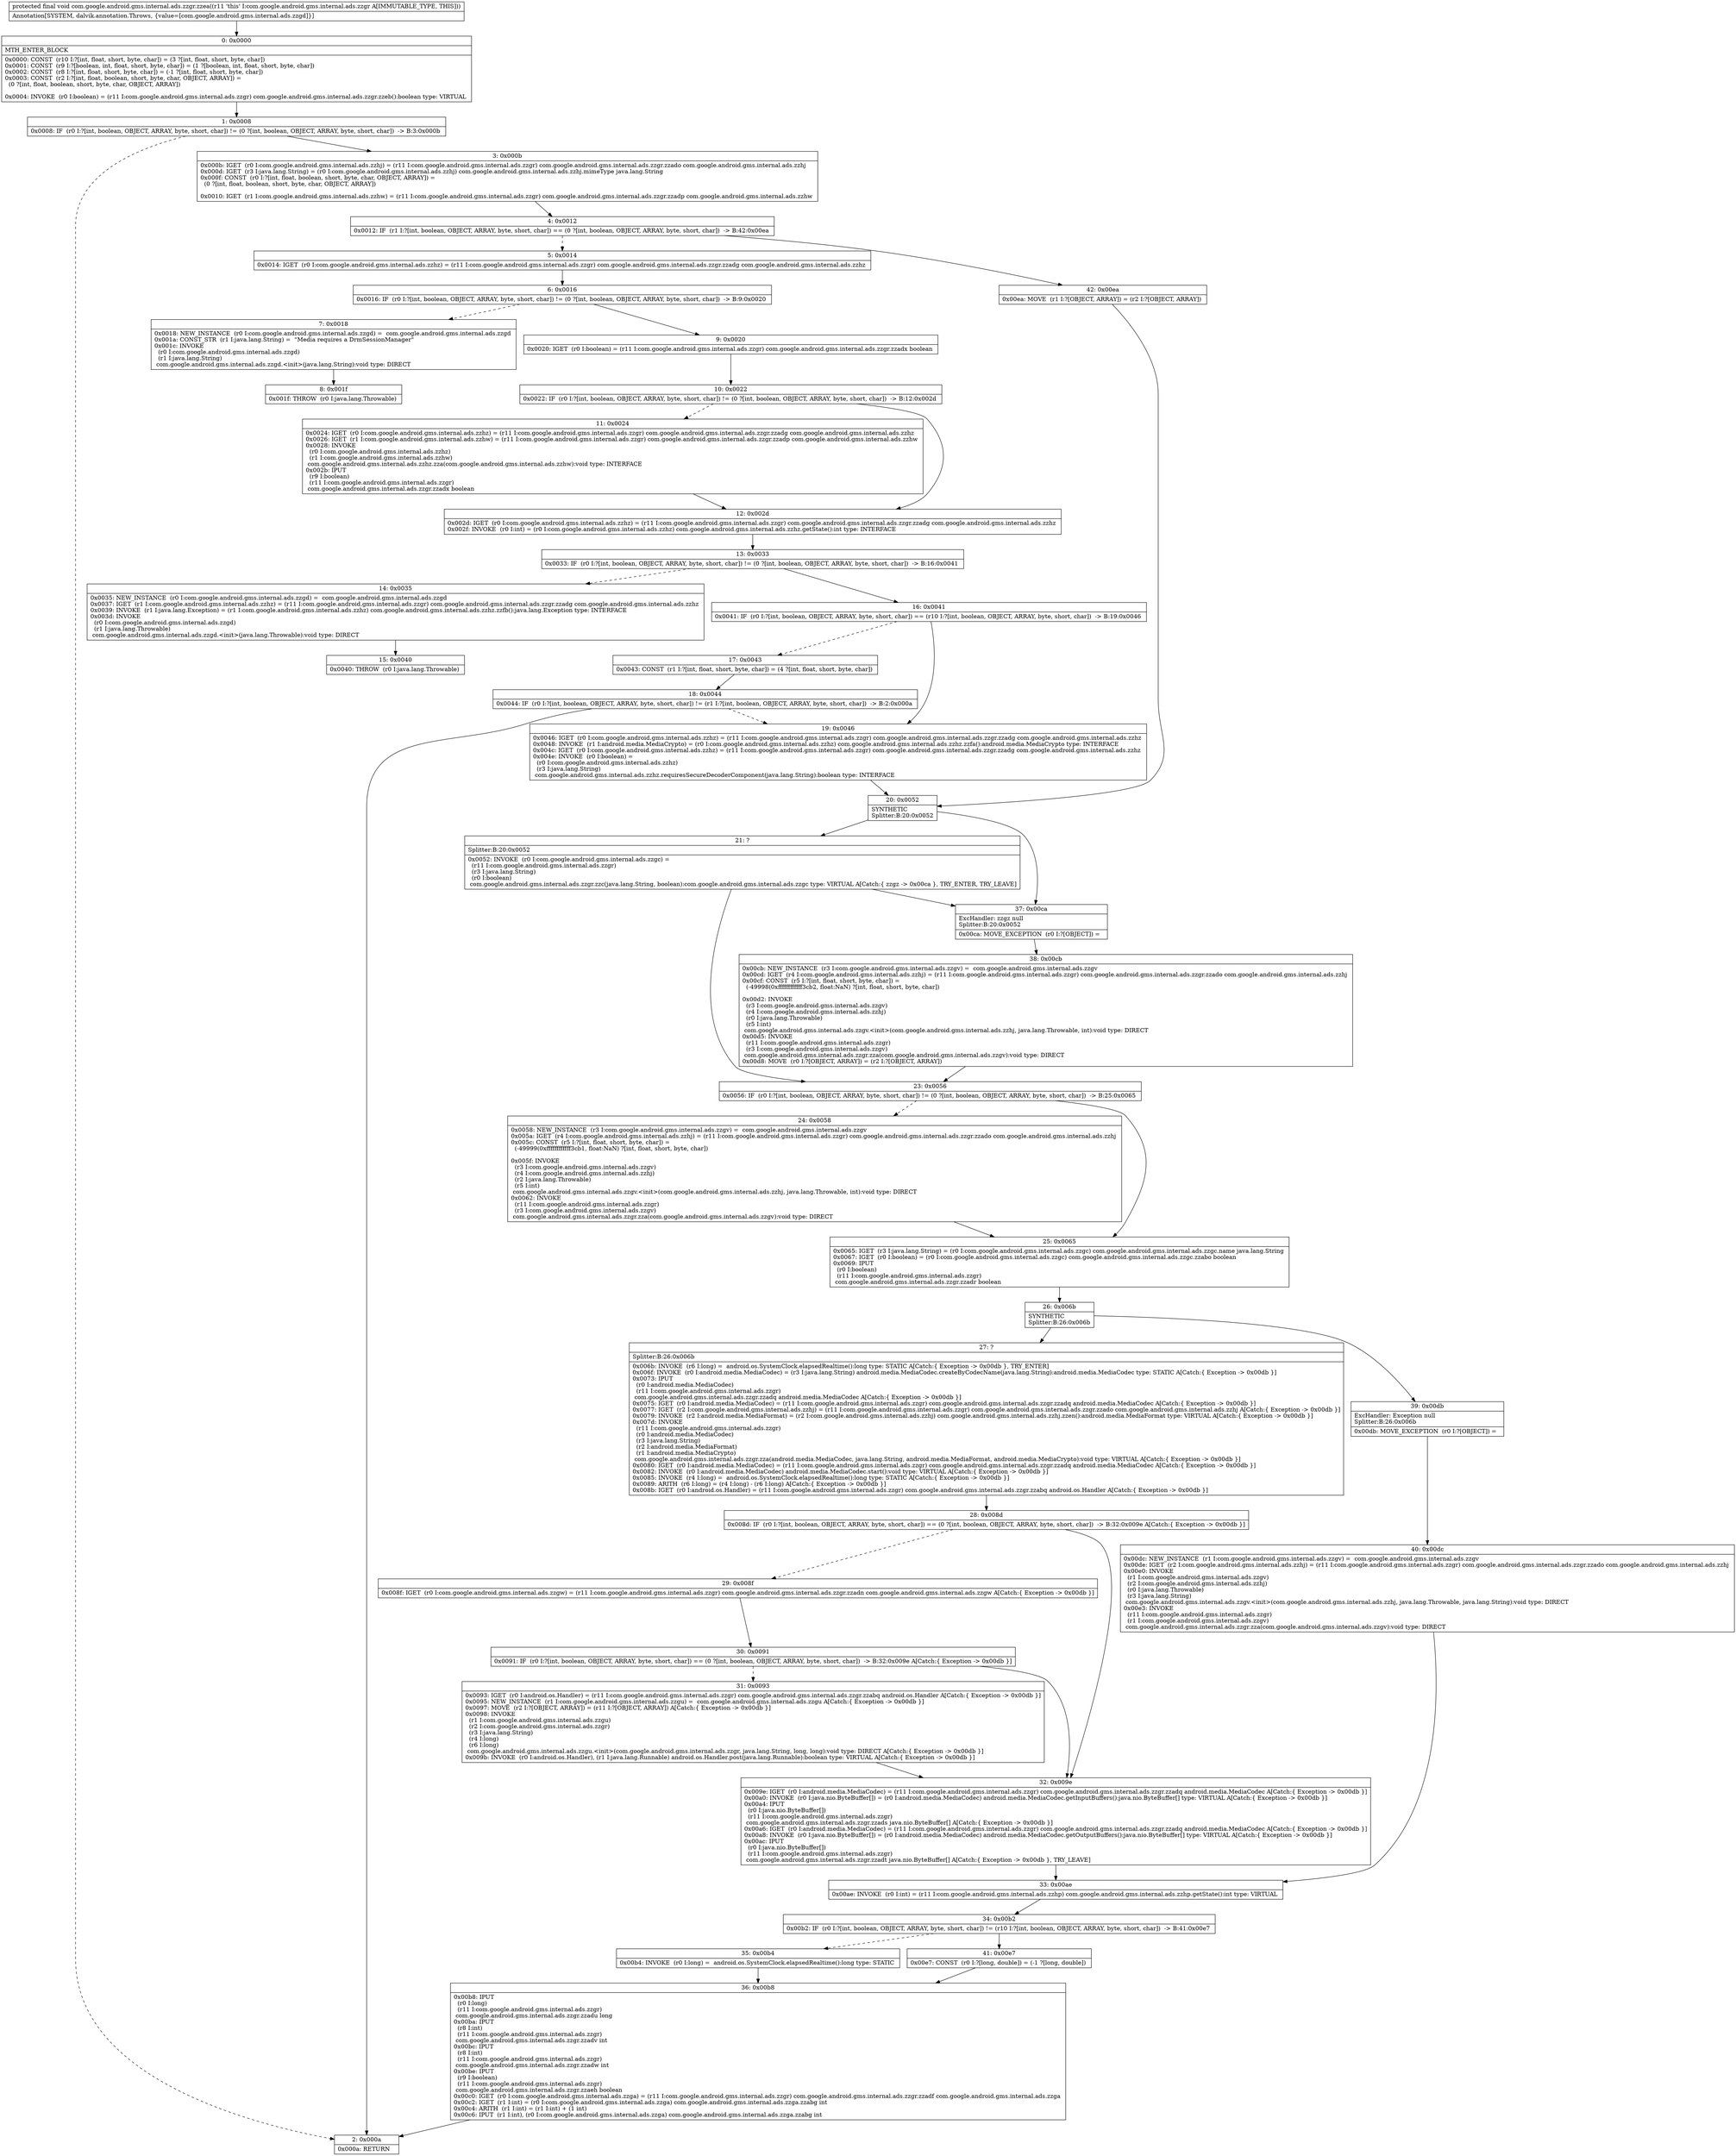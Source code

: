 digraph "CFG forcom.google.android.gms.internal.ads.zzgr.zzea()V" {
Node_0 [shape=record,label="{0\:\ 0x0000|MTH_ENTER_BLOCK\l|0x0000: CONST  (r10 I:?[int, float, short, byte, char]) = (3 ?[int, float, short, byte, char]) \l0x0001: CONST  (r9 I:?[boolean, int, float, short, byte, char]) = (1 ?[boolean, int, float, short, byte, char]) \l0x0002: CONST  (r8 I:?[int, float, short, byte, char]) = (\-1 ?[int, float, short, byte, char]) \l0x0003: CONST  (r2 I:?[int, float, boolean, short, byte, char, OBJECT, ARRAY]) = \l  (0 ?[int, float, boolean, short, byte, char, OBJECT, ARRAY])\l \l0x0004: INVOKE  (r0 I:boolean) = (r11 I:com.google.android.gms.internal.ads.zzgr) com.google.android.gms.internal.ads.zzgr.zzeb():boolean type: VIRTUAL \l}"];
Node_1 [shape=record,label="{1\:\ 0x0008|0x0008: IF  (r0 I:?[int, boolean, OBJECT, ARRAY, byte, short, char]) != (0 ?[int, boolean, OBJECT, ARRAY, byte, short, char])  \-\> B:3:0x000b \l}"];
Node_2 [shape=record,label="{2\:\ 0x000a|0x000a: RETURN   \l}"];
Node_3 [shape=record,label="{3\:\ 0x000b|0x000b: IGET  (r0 I:com.google.android.gms.internal.ads.zzhj) = (r11 I:com.google.android.gms.internal.ads.zzgr) com.google.android.gms.internal.ads.zzgr.zzado com.google.android.gms.internal.ads.zzhj \l0x000d: IGET  (r3 I:java.lang.String) = (r0 I:com.google.android.gms.internal.ads.zzhj) com.google.android.gms.internal.ads.zzhj.mimeType java.lang.String \l0x000f: CONST  (r0 I:?[int, float, boolean, short, byte, char, OBJECT, ARRAY]) = \l  (0 ?[int, float, boolean, short, byte, char, OBJECT, ARRAY])\l \l0x0010: IGET  (r1 I:com.google.android.gms.internal.ads.zzhw) = (r11 I:com.google.android.gms.internal.ads.zzgr) com.google.android.gms.internal.ads.zzgr.zzadp com.google.android.gms.internal.ads.zzhw \l}"];
Node_4 [shape=record,label="{4\:\ 0x0012|0x0012: IF  (r1 I:?[int, boolean, OBJECT, ARRAY, byte, short, char]) == (0 ?[int, boolean, OBJECT, ARRAY, byte, short, char])  \-\> B:42:0x00ea \l}"];
Node_5 [shape=record,label="{5\:\ 0x0014|0x0014: IGET  (r0 I:com.google.android.gms.internal.ads.zzhz) = (r11 I:com.google.android.gms.internal.ads.zzgr) com.google.android.gms.internal.ads.zzgr.zzadg com.google.android.gms.internal.ads.zzhz \l}"];
Node_6 [shape=record,label="{6\:\ 0x0016|0x0016: IF  (r0 I:?[int, boolean, OBJECT, ARRAY, byte, short, char]) != (0 ?[int, boolean, OBJECT, ARRAY, byte, short, char])  \-\> B:9:0x0020 \l}"];
Node_7 [shape=record,label="{7\:\ 0x0018|0x0018: NEW_INSTANCE  (r0 I:com.google.android.gms.internal.ads.zzgd) =  com.google.android.gms.internal.ads.zzgd \l0x001a: CONST_STR  (r1 I:java.lang.String) =  \"Media requires a DrmSessionManager\" \l0x001c: INVOKE  \l  (r0 I:com.google.android.gms.internal.ads.zzgd)\l  (r1 I:java.lang.String)\l com.google.android.gms.internal.ads.zzgd.\<init\>(java.lang.String):void type: DIRECT \l}"];
Node_8 [shape=record,label="{8\:\ 0x001f|0x001f: THROW  (r0 I:java.lang.Throwable) \l}"];
Node_9 [shape=record,label="{9\:\ 0x0020|0x0020: IGET  (r0 I:boolean) = (r11 I:com.google.android.gms.internal.ads.zzgr) com.google.android.gms.internal.ads.zzgr.zzadx boolean \l}"];
Node_10 [shape=record,label="{10\:\ 0x0022|0x0022: IF  (r0 I:?[int, boolean, OBJECT, ARRAY, byte, short, char]) != (0 ?[int, boolean, OBJECT, ARRAY, byte, short, char])  \-\> B:12:0x002d \l}"];
Node_11 [shape=record,label="{11\:\ 0x0024|0x0024: IGET  (r0 I:com.google.android.gms.internal.ads.zzhz) = (r11 I:com.google.android.gms.internal.ads.zzgr) com.google.android.gms.internal.ads.zzgr.zzadg com.google.android.gms.internal.ads.zzhz \l0x0026: IGET  (r1 I:com.google.android.gms.internal.ads.zzhw) = (r11 I:com.google.android.gms.internal.ads.zzgr) com.google.android.gms.internal.ads.zzgr.zzadp com.google.android.gms.internal.ads.zzhw \l0x0028: INVOKE  \l  (r0 I:com.google.android.gms.internal.ads.zzhz)\l  (r1 I:com.google.android.gms.internal.ads.zzhw)\l com.google.android.gms.internal.ads.zzhz.zza(com.google.android.gms.internal.ads.zzhw):void type: INTERFACE \l0x002b: IPUT  \l  (r9 I:boolean)\l  (r11 I:com.google.android.gms.internal.ads.zzgr)\l com.google.android.gms.internal.ads.zzgr.zzadx boolean \l}"];
Node_12 [shape=record,label="{12\:\ 0x002d|0x002d: IGET  (r0 I:com.google.android.gms.internal.ads.zzhz) = (r11 I:com.google.android.gms.internal.ads.zzgr) com.google.android.gms.internal.ads.zzgr.zzadg com.google.android.gms.internal.ads.zzhz \l0x002f: INVOKE  (r0 I:int) = (r0 I:com.google.android.gms.internal.ads.zzhz) com.google.android.gms.internal.ads.zzhz.getState():int type: INTERFACE \l}"];
Node_13 [shape=record,label="{13\:\ 0x0033|0x0033: IF  (r0 I:?[int, boolean, OBJECT, ARRAY, byte, short, char]) != (0 ?[int, boolean, OBJECT, ARRAY, byte, short, char])  \-\> B:16:0x0041 \l}"];
Node_14 [shape=record,label="{14\:\ 0x0035|0x0035: NEW_INSTANCE  (r0 I:com.google.android.gms.internal.ads.zzgd) =  com.google.android.gms.internal.ads.zzgd \l0x0037: IGET  (r1 I:com.google.android.gms.internal.ads.zzhz) = (r11 I:com.google.android.gms.internal.ads.zzgr) com.google.android.gms.internal.ads.zzgr.zzadg com.google.android.gms.internal.ads.zzhz \l0x0039: INVOKE  (r1 I:java.lang.Exception) = (r1 I:com.google.android.gms.internal.ads.zzhz) com.google.android.gms.internal.ads.zzhz.zzfb():java.lang.Exception type: INTERFACE \l0x003d: INVOKE  \l  (r0 I:com.google.android.gms.internal.ads.zzgd)\l  (r1 I:java.lang.Throwable)\l com.google.android.gms.internal.ads.zzgd.\<init\>(java.lang.Throwable):void type: DIRECT \l}"];
Node_15 [shape=record,label="{15\:\ 0x0040|0x0040: THROW  (r0 I:java.lang.Throwable) \l}"];
Node_16 [shape=record,label="{16\:\ 0x0041|0x0041: IF  (r0 I:?[int, boolean, OBJECT, ARRAY, byte, short, char]) == (r10 I:?[int, boolean, OBJECT, ARRAY, byte, short, char])  \-\> B:19:0x0046 \l}"];
Node_17 [shape=record,label="{17\:\ 0x0043|0x0043: CONST  (r1 I:?[int, float, short, byte, char]) = (4 ?[int, float, short, byte, char]) \l}"];
Node_18 [shape=record,label="{18\:\ 0x0044|0x0044: IF  (r0 I:?[int, boolean, OBJECT, ARRAY, byte, short, char]) != (r1 I:?[int, boolean, OBJECT, ARRAY, byte, short, char])  \-\> B:2:0x000a \l}"];
Node_19 [shape=record,label="{19\:\ 0x0046|0x0046: IGET  (r0 I:com.google.android.gms.internal.ads.zzhz) = (r11 I:com.google.android.gms.internal.ads.zzgr) com.google.android.gms.internal.ads.zzgr.zzadg com.google.android.gms.internal.ads.zzhz \l0x0048: INVOKE  (r1 I:android.media.MediaCrypto) = (r0 I:com.google.android.gms.internal.ads.zzhz) com.google.android.gms.internal.ads.zzhz.zzfa():android.media.MediaCrypto type: INTERFACE \l0x004c: IGET  (r0 I:com.google.android.gms.internal.ads.zzhz) = (r11 I:com.google.android.gms.internal.ads.zzgr) com.google.android.gms.internal.ads.zzgr.zzadg com.google.android.gms.internal.ads.zzhz \l0x004e: INVOKE  (r0 I:boolean) = \l  (r0 I:com.google.android.gms.internal.ads.zzhz)\l  (r3 I:java.lang.String)\l com.google.android.gms.internal.ads.zzhz.requiresSecureDecoderComponent(java.lang.String):boolean type: INTERFACE \l}"];
Node_20 [shape=record,label="{20\:\ 0x0052|SYNTHETIC\lSplitter:B:20:0x0052\l}"];
Node_21 [shape=record,label="{21\:\ ?|Splitter:B:20:0x0052\l|0x0052: INVOKE  (r0 I:com.google.android.gms.internal.ads.zzgc) = \l  (r11 I:com.google.android.gms.internal.ads.zzgr)\l  (r3 I:java.lang.String)\l  (r0 I:boolean)\l com.google.android.gms.internal.ads.zzgr.zzc(java.lang.String, boolean):com.google.android.gms.internal.ads.zzgc type: VIRTUAL A[Catch:\{ zzgz \-\> 0x00ca \}, TRY_ENTER, TRY_LEAVE]\l}"];
Node_23 [shape=record,label="{23\:\ 0x0056|0x0056: IF  (r0 I:?[int, boolean, OBJECT, ARRAY, byte, short, char]) != (0 ?[int, boolean, OBJECT, ARRAY, byte, short, char])  \-\> B:25:0x0065 \l}"];
Node_24 [shape=record,label="{24\:\ 0x0058|0x0058: NEW_INSTANCE  (r3 I:com.google.android.gms.internal.ads.zzgv) =  com.google.android.gms.internal.ads.zzgv \l0x005a: IGET  (r4 I:com.google.android.gms.internal.ads.zzhj) = (r11 I:com.google.android.gms.internal.ads.zzgr) com.google.android.gms.internal.ads.zzgr.zzado com.google.android.gms.internal.ads.zzhj \l0x005c: CONST  (r5 I:?[int, float, short, byte, char]) = \l  (\-49999(0xffffffffffff3cb1, float:NaN) ?[int, float, short, byte, char])\l \l0x005f: INVOKE  \l  (r3 I:com.google.android.gms.internal.ads.zzgv)\l  (r4 I:com.google.android.gms.internal.ads.zzhj)\l  (r2 I:java.lang.Throwable)\l  (r5 I:int)\l com.google.android.gms.internal.ads.zzgv.\<init\>(com.google.android.gms.internal.ads.zzhj, java.lang.Throwable, int):void type: DIRECT \l0x0062: INVOKE  \l  (r11 I:com.google.android.gms.internal.ads.zzgr)\l  (r3 I:com.google.android.gms.internal.ads.zzgv)\l com.google.android.gms.internal.ads.zzgr.zza(com.google.android.gms.internal.ads.zzgv):void type: DIRECT \l}"];
Node_25 [shape=record,label="{25\:\ 0x0065|0x0065: IGET  (r3 I:java.lang.String) = (r0 I:com.google.android.gms.internal.ads.zzgc) com.google.android.gms.internal.ads.zzgc.name java.lang.String \l0x0067: IGET  (r0 I:boolean) = (r0 I:com.google.android.gms.internal.ads.zzgc) com.google.android.gms.internal.ads.zzgc.zzabo boolean \l0x0069: IPUT  \l  (r0 I:boolean)\l  (r11 I:com.google.android.gms.internal.ads.zzgr)\l com.google.android.gms.internal.ads.zzgr.zzadr boolean \l}"];
Node_26 [shape=record,label="{26\:\ 0x006b|SYNTHETIC\lSplitter:B:26:0x006b\l}"];
Node_27 [shape=record,label="{27\:\ ?|Splitter:B:26:0x006b\l|0x006b: INVOKE  (r6 I:long) =  android.os.SystemClock.elapsedRealtime():long type: STATIC A[Catch:\{ Exception \-\> 0x00db \}, TRY_ENTER]\l0x006f: INVOKE  (r0 I:android.media.MediaCodec) = (r3 I:java.lang.String) android.media.MediaCodec.createByCodecName(java.lang.String):android.media.MediaCodec type: STATIC A[Catch:\{ Exception \-\> 0x00db \}]\l0x0073: IPUT  \l  (r0 I:android.media.MediaCodec)\l  (r11 I:com.google.android.gms.internal.ads.zzgr)\l com.google.android.gms.internal.ads.zzgr.zzadq android.media.MediaCodec A[Catch:\{ Exception \-\> 0x00db \}]\l0x0075: IGET  (r0 I:android.media.MediaCodec) = (r11 I:com.google.android.gms.internal.ads.zzgr) com.google.android.gms.internal.ads.zzgr.zzadq android.media.MediaCodec A[Catch:\{ Exception \-\> 0x00db \}]\l0x0077: IGET  (r2 I:com.google.android.gms.internal.ads.zzhj) = (r11 I:com.google.android.gms.internal.ads.zzgr) com.google.android.gms.internal.ads.zzgr.zzado com.google.android.gms.internal.ads.zzhj A[Catch:\{ Exception \-\> 0x00db \}]\l0x0079: INVOKE  (r2 I:android.media.MediaFormat) = (r2 I:com.google.android.gms.internal.ads.zzhj) com.google.android.gms.internal.ads.zzhj.zzen():android.media.MediaFormat type: VIRTUAL A[Catch:\{ Exception \-\> 0x00db \}]\l0x007d: INVOKE  \l  (r11 I:com.google.android.gms.internal.ads.zzgr)\l  (r0 I:android.media.MediaCodec)\l  (r3 I:java.lang.String)\l  (r2 I:android.media.MediaFormat)\l  (r1 I:android.media.MediaCrypto)\l com.google.android.gms.internal.ads.zzgr.zza(android.media.MediaCodec, java.lang.String, android.media.MediaFormat, android.media.MediaCrypto):void type: VIRTUAL A[Catch:\{ Exception \-\> 0x00db \}]\l0x0080: IGET  (r0 I:android.media.MediaCodec) = (r11 I:com.google.android.gms.internal.ads.zzgr) com.google.android.gms.internal.ads.zzgr.zzadq android.media.MediaCodec A[Catch:\{ Exception \-\> 0x00db \}]\l0x0082: INVOKE  (r0 I:android.media.MediaCodec) android.media.MediaCodec.start():void type: VIRTUAL A[Catch:\{ Exception \-\> 0x00db \}]\l0x0085: INVOKE  (r4 I:long) =  android.os.SystemClock.elapsedRealtime():long type: STATIC A[Catch:\{ Exception \-\> 0x00db \}]\l0x0089: ARITH  (r6 I:long) = (r4 I:long) \- (r6 I:long) A[Catch:\{ Exception \-\> 0x00db \}]\l0x008b: IGET  (r0 I:android.os.Handler) = (r11 I:com.google.android.gms.internal.ads.zzgr) com.google.android.gms.internal.ads.zzgr.zzabq android.os.Handler A[Catch:\{ Exception \-\> 0x00db \}]\l}"];
Node_28 [shape=record,label="{28\:\ 0x008d|0x008d: IF  (r0 I:?[int, boolean, OBJECT, ARRAY, byte, short, char]) == (0 ?[int, boolean, OBJECT, ARRAY, byte, short, char])  \-\> B:32:0x009e A[Catch:\{ Exception \-\> 0x00db \}]\l}"];
Node_29 [shape=record,label="{29\:\ 0x008f|0x008f: IGET  (r0 I:com.google.android.gms.internal.ads.zzgw) = (r11 I:com.google.android.gms.internal.ads.zzgr) com.google.android.gms.internal.ads.zzgr.zzadn com.google.android.gms.internal.ads.zzgw A[Catch:\{ Exception \-\> 0x00db \}]\l}"];
Node_30 [shape=record,label="{30\:\ 0x0091|0x0091: IF  (r0 I:?[int, boolean, OBJECT, ARRAY, byte, short, char]) == (0 ?[int, boolean, OBJECT, ARRAY, byte, short, char])  \-\> B:32:0x009e A[Catch:\{ Exception \-\> 0x00db \}]\l}"];
Node_31 [shape=record,label="{31\:\ 0x0093|0x0093: IGET  (r0 I:android.os.Handler) = (r11 I:com.google.android.gms.internal.ads.zzgr) com.google.android.gms.internal.ads.zzgr.zzabq android.os.Handler A[Catch:\{ Exception \-\> 0x00db \}]\l0x0095: NEW_INSTANCE  (r1 I:com.google.android.gms.internal.ads.zzgu) =  com.google.android.gms.internal.ads.zzgu A[Catch:\{ Exception \-\> 0x00db \}]\l0x0097: MOVE  (r2 I:?[OBJECT, ARRAY]) = (r11 I:?[OBJECT, ARRAY]) A[Catch:\{ Exception \-\> 0x00db \}]\l0x0098: INVOKE  \l  (r1 I:com.google.android.gms.internal.ads.zzgu)\l  (r2 I:com.google.android.gms.internal.ads.zzgr)\l  (r3 I:java.lang.String)\l  (r4 I:long)\l  (r6 I:long)\l com.google.android.gms.internal.ads.zzgu.\<init\>(com.google.android.gms.internal.ads.zzgr, java.lang.String, long, long):void type: DIRECT A[Catch:\{ Exception \-\> 0x00db \}]\l0x009b: INVOKE  (r0 I:android.os.Handler), (r1 I:java.lang.Runnable) android.os.Handler.post(java.lang.Runnable):boolean type: VIRTUAL A[Catch:\{ Exception \-\> 0x00db \}]\l}"];
Node_32 [shape=record,label="{32\:\ 0x009e|0x009e: IGET  (r0 I:android.media.MediaCodec) = (r11 I:com.google.android.gms.internal.ads.zzgr) com.google.android.gms.internal.ads.zzgr.zzadq android.media.MediaCodec A[Catch:\{ Exception \-\> 0x00db \}]\l0x00a0: INVOKE  (r0 I:java.nio.ByteBuffer[]) = (r0 I:android.media.MediaCodec) android.media.MediaCodec.getInputBuffers():java.nio.ByteBuffer[] type: VIRTUAL A[Catch:\{ Exception \-\> 0x00db \}]\l0x00a4: IPUT  \l  (r0 I:java.nio.ByteBuffer[])\l  (r11 I:com.google.android.gms.internal.ads.zzgr)\l com.google.android.gms.internal.ads.zzgr.zzads java.nio.ByteBuffer[] A[Catch:\{ Exception \-\> 0x00db \}]\l0x00a6: IGET  (r0 I:android.media.MediaCodec) = (r11 I:com.google.android.gms.internal.ads.zzgr) com.google.android.gms.internal.ads.zzgr.zzadq android.media.MediaCodec A[Catch:\{ Exception \-\> 0x00db \}]\l0x00a8: INVOKE  (r0 I:java.nio.ByteBuffer[]) = (r0 I:android.media.MediaCodec) android.media.MediaCodec.getOutputBuffers():java.nio.ByteBuffer[] type: VIRTUAL A[Catch:\{ Exception \-\> 0x00db \}]\l0x00ac: IPUT  \l  (r0 I:java.nio.ByteBuffer[])\l  (r11 I:com.google.android.gms.internal.ads.zzgr)\l com.google.android.gms.internal.ads.zzgr.zzadt java.nio.ByteBuffer[] A[Catch:\{ Exception \-\> 0x00db \}, TRY_LEAVE]\l}"];
Node_33 [shape=record,label="{33\:\ 0x00ae|0x00ae: INVOKE  (r0 I:int) = (r11 I:com.google.android.gms.internal.ads.zzhp) com.google.android.gms.internal.ads.zzhp.getState():int type: VIRTUAL \l}"];
Node_34 [shape=record,label="{34\:\ 0x00b2|0x00b2: IF  (r0 I:?[int, boolean, OBJECT, ARRAY, byte, short, char]) != (r10 I:?[int, boolean, OBJECT, ARRAY, byte, short, char])  \-\> B:41:0x00e7 \l}"];
Node_35 [shape=record,label="{35\:\ 0x00b4|0x00b4: INVOKE  (r0 I:long) =  android.os.SystemClock.elapsedRealtime():long type: STATIC \l}"];
Node_36 [shape=record,label="{36\:\ 0x00b8|0x00b8: IPUT  \l  (r0 I:long)\l  (r11 I:com.google.android.gms.internal.ads.zzgr)\l com.google.android.gms.internal.ads.zzgr.zzadu long \l0x00ba: IPUT  \l  (r8 I:int)\l  (r11 I:com.google.android.gms.internal.ads.zzgr)\l com.google.android.gms.internal.ads.zzgr.zzadv int \l0x00bc: IPUT  \l  (r8 I:int)\l  (r11 I:com.google.android.gms.internal.ads.zzgr)\l com.google.android.gms.internal.ads.zzgr.zzadw int \l0x00be: IPUT  \l  (r9 I:boolean)\l  (r11 I:com.google.android.gms.internal.ads.zzgr)\l com.google.android.gms.internal.ads.zzgr.zzaeh boolean \l0x00c0: IGET  (r0 I:com.google.android.gms.internal.ads.zzga) = (r11 I:com.google.android.gms.internal.ads.zzgr) com.google.android.gms.internal.ads.zzgr.zzadf com.google.android.gms.internal.ads.zzga \l0x00c2: IGET  (r1 I:int) = (r0 I:com.google.android.gms.internal.ads.zzga) com.google.android.gms.internal.ads.zzga.zzabg int \l0x00c4: ARITH  (r1 I:int) = (r1 I:int) + (1 int) \l0x00c6: IPUT  (r1 I:int), (r0 I:com.google.android.gms.internal.ads.zzga) com.google.android.gms.internal.ads.zzga.zzabg int \l}"];
Node_37 [shape=record,label="{37\:\ 0x00ca|ExcHandler: zzgz null\lSplitter:B:20:0x0052\l|0x00ca: MOVE_EXCEPTION  (r0 I:?[OBJECT]) =  \l}"];
Node_38 [shape=record,label="{38\:\ 0x00cb|0x00cb: NEW_INSTANCE  (r3 I:com.google.android.gms.internal.ads.zzgv) =  com.google.android.gms.internal.ads.zzgv \l0x00cd: IGET  (r4 I:com.google.android.gms.internal.ads.zzhj) = (r11 I:com.google.android.gms.internal.ads.zzgr) com.google.android.gms.internal.ads.zzgr.zzado com.google.android.gms.internal.ads.zzhj \l0x00cf: CONST  (r5 I:?[int, float, short, byte, char]) = \l  (\-49998(0xffffffffffff3cb2, float:NaN) ?[int, float, short, byte, char])\l \l0x00d2: INVOKE  \l  (r3 I:com.google.android.gms.internal.ads.zzgv)\l  (r4 I:com.google.android.gms.internal.ads.zzhj)\l  (r0 I:java.lang.Throwable)\l  (r5 I:int)\l com.google.android.gms.internal.ads.zzgv.\<init\>(com.google.android.gms.internal.ads.zzhj, java.lang.Throwable, int):void type: DIRECT \l0x00d5: INVOKE  \l  (r11 I:com.google.android.gms.internal.ads.zzgr)\l  (r3 I:com.google.android.gms.internal.ads.zzgv)\l com.google.android.gms.internal.ads.zzgr.zza(com.google.android.gms.internal.ads.zzgv):void type: DIRECT \l0x00d8: MOVE  (r0 I:?[OBJECT, ARRAY]) = (r2 I:?[OBJECT, ARRAY]) \l}"];
Node_39 [shape=record,label="{39\:\ 0x00db|ExcHandler: Exception null\lSplitter:B:26:0x006b\l|0x00db: MOVE_EXCEPTION  (r0 I:?[OBJECT]) =  \l}"];
Node_40 [shape=record,label="{40\:\ 0x00dc|0x00dc: NEW_INSTANCE  (r1 I:com.google.android.gms.internal.ads.zzgv) =  com.google.android.gms.internal.ads.zzgv \l0x00de: IGET  (r2 I:com.google.android.gms.internal.ads.zzhj) = (r11 I:com.google.android.gms.internal.ads.zzgr) com.google.android.gms.internal.ads.zzgr.zzado com.google.android.gms.internal.ads.zzhj \l0x00e0: INVOKE  \l  (r1 I:com.google.android.gms.internal.ads.zzgv)\l  (r2 I:com.google.android.gms.internal.ads.zzhj)\l  (r0 I:java.lang.Throwable)\l  (r3 I:java.lang.String)\l com.google.android.gms.internal.ads.zzgv.\<init\>(com.google.android.gms.internal.ads.zzhj, java.lang.Throwable, java.lang.String):void type: DIRECT \l0x00e3: INVOKE  \l  (r11 I:com.google.android.gms.internal.ads.zzgr)\l  (r1 I:com.google.android.gms.internal.ads.zzgv)\l com.google.android.gms.internal.ads.zzgr.zza(com.google.android.gms.internal.ads.zzgv):void type: DIRECT \l}"];
Node_41 [shape=record,label="{41\:\ 0x00e7|0x00e7: CONST  (r0 I:?[long, double]) = (\-1 ?[long, double]) \l}"];
Node_42 [shape=record,label="{42\:\ 0x00ea|0x00ea: MOVE  (r1 I:?[OBJECT, ARRAY]) = (r2 I:?[OBJECT, ARRAY]) \l}"];
MethodNode[shape=record,label="{protected final void com.google.android.gms.internal.ads.zzgr.zzea((r11 'this' I:com.google.android.gms.internal.ads.zzgr A[IMMUTABLE_TYPE, THIS]))  | Annotation[SYSTEM, dalvik.annotation.Throws, \{value=[com.google.android.gms.internal.ads.zzgd]\}]\l}"];
MethodNode -> Node_0;
Node_0 -> Node_1;
Node_1 -> Node_2[style=dashed];
Node_1 -> Node_3;
Node_3 -> Node_4;
Node_4 -> Node_5[style=dashed];
Node_4 -> Node_42;
Node_5 -> Node_6;
Node_6 -> Node_7[style=dashed];
Node_6 -> Node_9;
Node_7 -> Node_8;
Node_9 -> Node_10;
Node_10 -> Node_11[style=dashed];
Node_10 -> Node_12;
Node_11 -> Node_12;
Node_12 -> Node_13;
Node_13 -> Node_14[style=dashed];
Node_13 -> Node_16;
Node_14 -> Node_15;
Node_16 -> Node_17[style=dashed];
Node_16 -> Node_19;
Node_17 -> Node_18;
Node_18 -> Node_2;
Node_18 -> Node_19[style=dashed];
Node_19 -> Node_20;
Node_20 -> Node_21;
Node_20 -> Node_37;
Node_21 -> Node_37;
Node_21 -> Node_23;
Node_23 -> Node_24[style=dashed];
Node_23 -> Node_25;
Node_24 -> Node_25;
Node_25 -> Node_26;
Node_26 -> Node_27;
Node_26 -> Node_39;
Node_27 -> Node_28;
Node_28 -> Node_29[style=dashed];
Node_28 -> Node_32;
Node_29 -> Node_30;
Node_30 -> Node_31[style=dashed];
Node_30 -> Node_32;
Node_31 -> Node_32;
Node_32 -> Node_33;
Node_33 -> Node_34;
Node_34 -> Node_35[style=dashed];
Node_34 -> Node_41;
Node_35 -> Node_36;
Node_36 -> Node_2;
Node_37 -> Node_38;
Node_38 -> Node_23;
Node_39 -> Node_40;
Node_40 -> Node_33;
Node_41 -> Node_36;
Node_42 -> Node_20;
}

